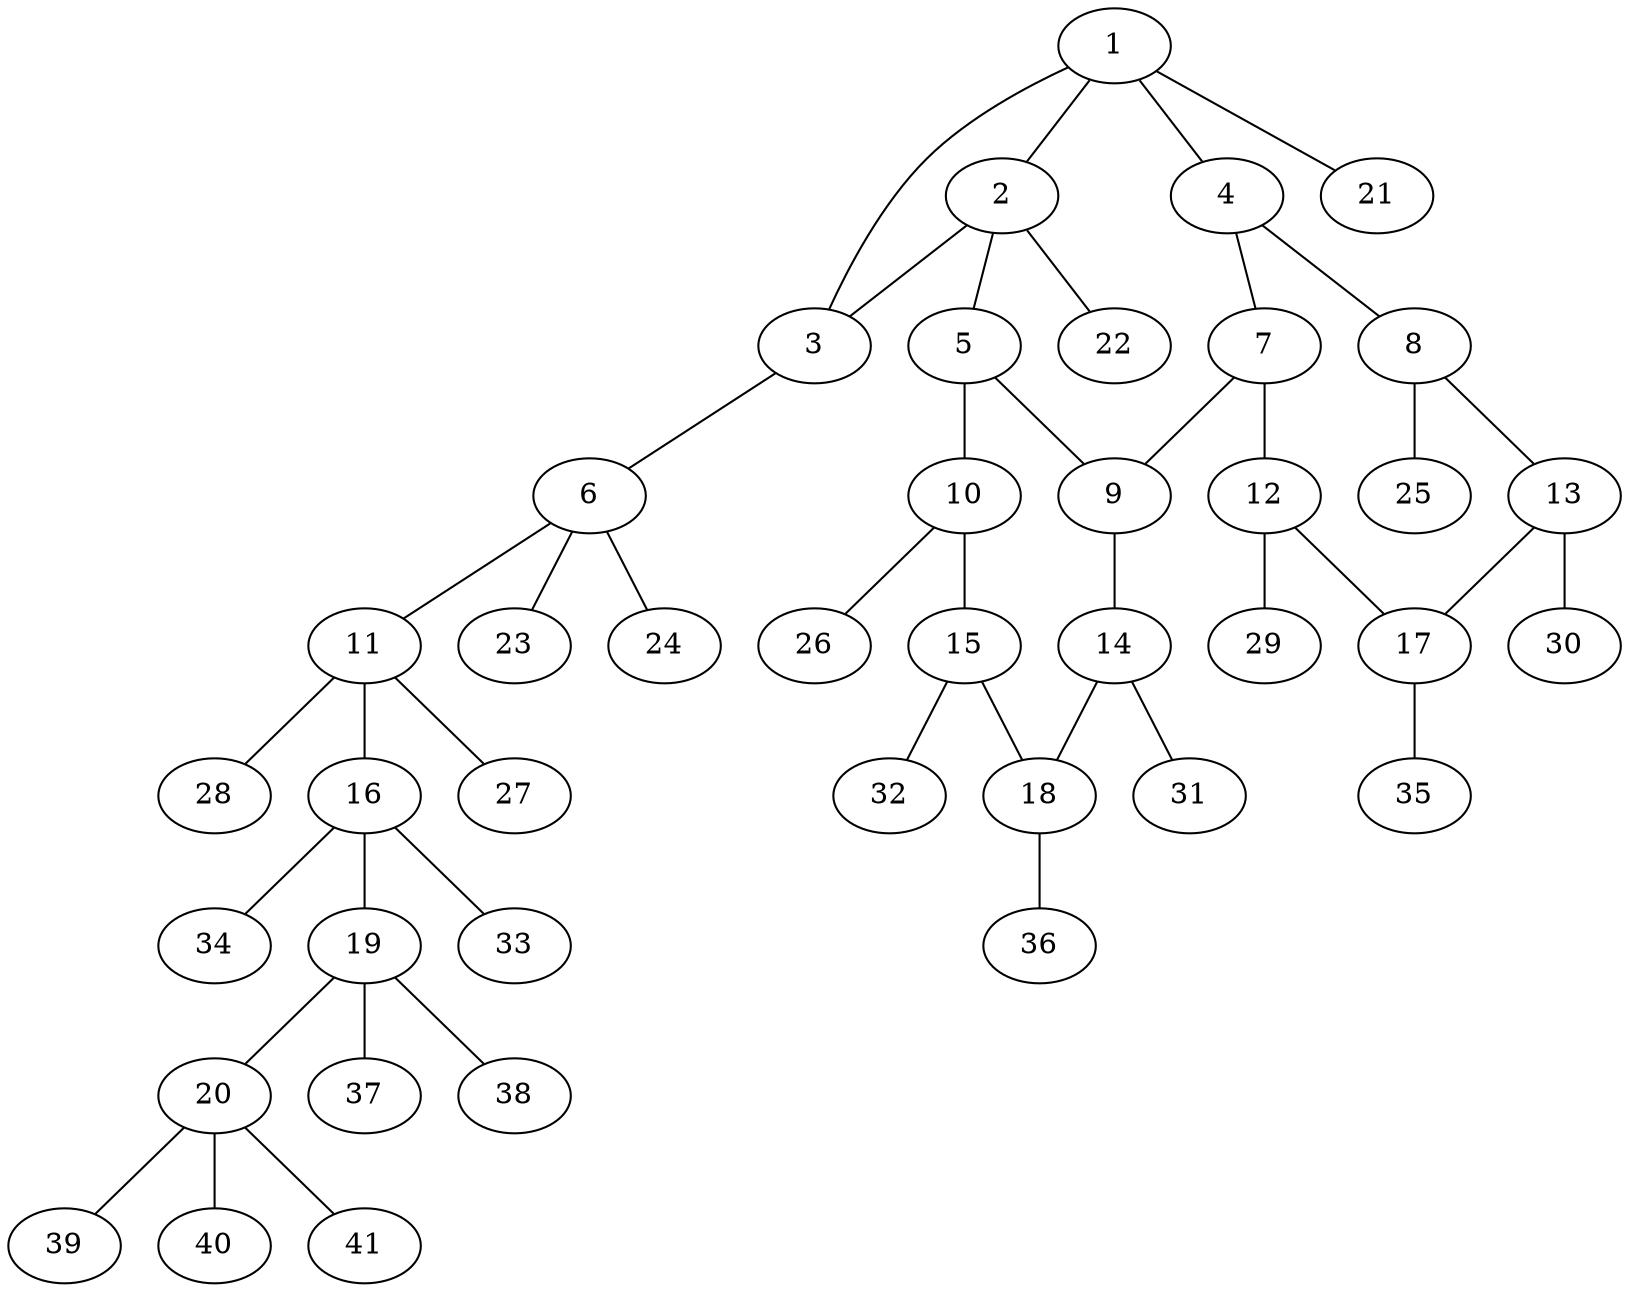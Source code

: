 graph molecule_3513 {
	1	 [chem=C];
	2	 [chem=C];
	1 -- 2	 [valence=1];
	3	 [chem=N];
	1 -- 3	 [valence=1];
	4	 [chem=C];
	1 -- 4	 [valence=1];
	21	 [chem=H];
	1 -- 21	 [valence=1];
	2 -- 3	 [valence=1];
	5	 [chem=C];
	2 -- 5	 [valence=1];
	22	 [chem=H];
	2 -- 22	 [valence=1];
	6	 [chem=C];
	3 -- 6	 [valence=1];
	7	 [chem=C];
	4 -- 7	 [valence=2];
	8	 [chem=C];
	4 -- 8	 [valence=1];
	9	 [chem=C];
	5 -- 9	 [valence=2];
	10	 [chem=C];
	5 -- 10	 [valence=1];
	11	 [chem=C];
	6 -- 11	 [valence=1];
	23	 [chem=H];
	6 -- 23	 [valence=1];
	24	 [chem=H];
	6 -- 24	 [valence=1];
	7 -- 9	 [valence=1];
	12	 [chem=C];
	7 -- 12	 [valence=1];
	13	 [chem=C];
	8 -- 13	 [valence=2];
	25	 [chem=H];
	8 -- 25	 [valence=1];
	14	 [chem=C];
	9 -- 14	 [valence=1];
	15	 [chem=C];
	10 -- 15	 [valence=2];
	26	 [chem=H];
	10 -- 26	 [valence=1];
	16	 [chem=C];
	11 -- 16	 [valence=1];
	27	 [chem=H];
	11 -- 27	 [valence=1];
	28	 [chem=H];
	11 -- 28	 [valence=1];
	17	 [chem=C];
	12 -- 17	 [valence=2];
	29	 [chem=H];
	12 -- 29	 [valence=1];
	13 -- 17	 [valence=1];
	30	 [chem=H];
	13 -- 30	 [valence=1];
	18	 [chem=C];
	14 -- 18	 [valence=2];
	31	 [chem=H];
	14 -- 31	 [valence=1];
	15 -- 18	 [valence=1];
	32	 [chem=H];
	15 -- 32	 [valence=1];
	19	 [chem=C];
	16 -- 19	 [valence=1];
	33	 [chem=H];
	16 -- 33	 [valence=1];
	34	 [chem=H];
	16 -- 34	 [valence=1];
	35	 [chem=H];
	17 -- 35	 [valence=1];
	36	 [chem=H];
	18 -- 36	 [valence=1];
	20	 [chem=C];
	19 -- 20	 [valence=1];
	37	 [chem=H];
	19 -- 37	 [valence=1];
	38	 [chem=H];
	19 -- 38	 [valence=1];
	39	 [chem=H];
	20 -- 39	 [valence=1];
	40	 [chem=H];
	20 -- 40	 [valence=1];
	41	 [chem=H];
	20 -- 41	 [valence=1];
}
